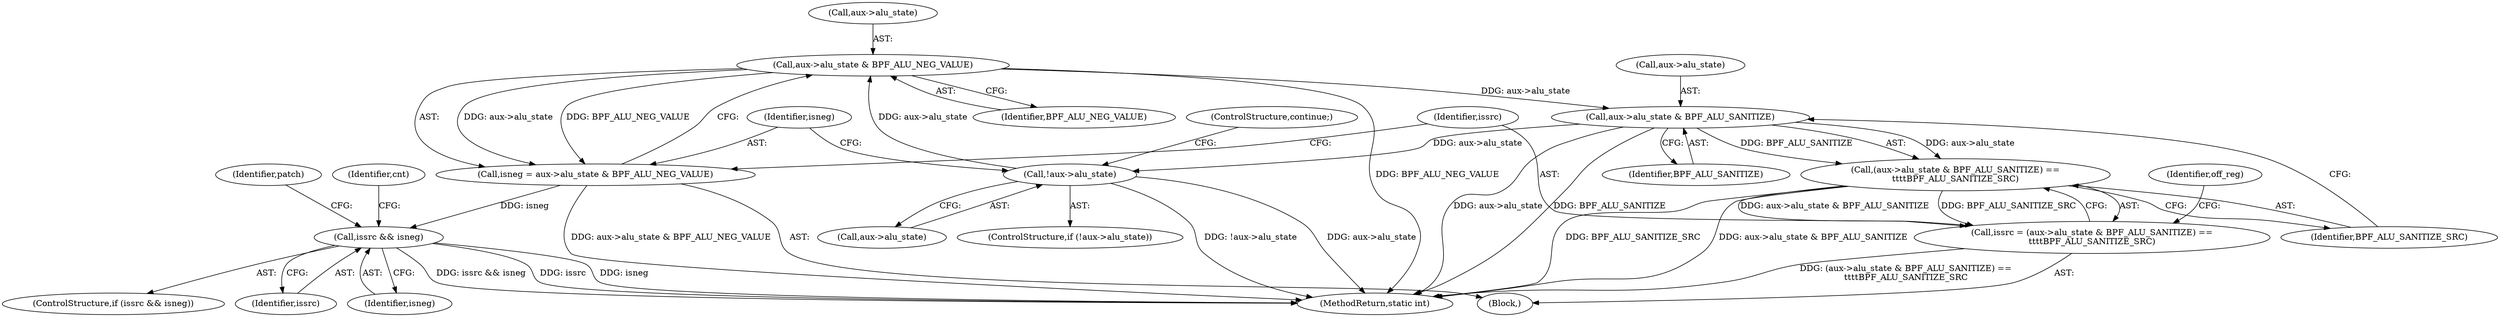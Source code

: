 digraph "0_linux_979d63d50c0c0f7bc537bf821e056cc9fe5abd38_3@pointer" {
"1000446" [label="(Call,aux->alu_state & BPF_ALU_NEG_VALUE)"];
"1000439" [label="(Call,!aux->alu_state)"];
"1000454" [label="(Call,aux->alu_state & BPF_ALU_SANITIZE)"];
"1000446" [label="(Call,aux->alu_state & BPF_ALU_NEG_VALUE)"];
"1000444" [label="(Call,isneg = aux->alu_state & BPF_ALU_NEG_VALUE)"];
"1000571" [label="(Call,issrc && isneg)"];
"1000453" [label="(Call,(aux->alu_state & BPF_ALU_SANITIZE) ==\n\t\t\t\tBPF_ALU_SANITIZE_SRC)"];
"1000451" [label="(Call,issrc = (aux->alu_state & BPF_ALU_SANITIZE) ==\n\t\t\t\tBPF_ALU_SANITIZE_SRC)"];
"1000573" [label="(Identifier,isneg)"];
"1000443" [label="(ControlStructure,continue;)"];
"1000572" [label="(Identifier,issrc)"];
"1000584" [label="(Identifier,cnt)"];
"1000440" [label="(Call,aux->alu_state)"];
"1000438" [label="(ControlStructure,if (!aux->alu_state))"];
"1000454" [label="(Call,aux->alu_state & BPF_ALU_SANITIZE)"];
"1000447" [label="(Call,aux->alu_state)"];
"1000455" [label="(Call,aux->alu_state)"];
"1000400" [label="(Block,)"];
"1000451" [label="(Call,issrc = (aux->alu_state & BPF_ALU_SANITIZE) ==\n\t\t\t\tBPF_ALU_SANITIZE_SRC)"];
"1000461" [label="(Identifier,off_reg)"];
"1000453" [label="(Call,(aux->alu_state & BPF_ALU_SANITIZE) ==\n\t\t\t\tBPF_ALU_SANITIZE_SRC)"];
"1000450" [label="(Identifier,BPF_ALU_NEG_VALUE)"];
"1000446" [label="(Call,aux->alu_state & BPF_ALU_NEG_VALUE)"];
"1000571" [label="(Call,issrc && isneg)"];
"1000570" [label="(ControlStructure,if (issrc && isneg))"];
"1000458" [label="(Identifier,BPF_ALU_SANITIZE)"];
"1001057" [label="(MethodReturn,static int)"];
"1000444" [label="(Call,isneg = aux->alu_state & BPF_ALU_NEG_VALUE)"];
"1000452" [label="(Identifier,issrc)"];
"1000459" [label="(Identifier,BPF_ALU_SANITIZE_SRC)"];
"1000445" [label="(Identifier,isneg)"];
"1000439" [label="(Call,!aux->alu_state)"];
"1000577" [label="(Identifier,patch)"];
"1000446" -> "1000444"  [label="AST: "];
"1000446" -> "1000450"  [label="CFG: "];
"1000447" -> "1000446"  [label="AST: "];
"1000450" -> "1000446"  [label="AST: "];
"1000444" -> "1000446"  [label="CFG: "];
"1000446" -> "1001057"  [label="DDG: BPF_ALU_NEG_VALUE"];
"1000446" -> "1000444"  [label="DDG: aux->alu_state"];
"1000446" -> "1000444"  [label="DDG: BPF_ALU_NEG_VALUE"];
"1000439" -> "1000446"  [label="DDG: aux->alu_state"];
"1000446" -> "1000454"  [label="DDG: aux->alu_state"];
"1000439" -> "1000438"  [label="AST: "];
"1000439" -> "1000440"  [label="CFG: "];
"1000440" -> "1000439"  [label="AST: "];
"1000443" -> "1000439"  [label="CFG: "];
"1000445" -> "1000439"  [label="CFG: "];
"1000439" -> "1001057"  [label="DDG: aux->alu_state"];
"1000439" -> "1001057"  [label="DDG: !aux->alu_state"];
"1000454" -> "1000439"  [label="DDG: aux->alu_state"];
"1000454" -> "1000453"  [label="AST: "];
"1000454" -> "1000458"  [label="CFG: "];
"1000455" -> "1000454"  [label="AST: "];
"1000458" -> "1000454"  [label="AST: "];
"1000459" -> "1000454"  [label="CFG: "];
"1000454" -> "1001057"  [label="DDG: aux->alu_state"];
"1000454" -> "1001057"  [label="DDG: BPF_ALU_SANITIZE"];
"1000454" -> "1000453"  [label="DDG: aux->alu_state"];
"1000454" -> "1000453"  [label="DDG: BPF_ALU_SANITIZE"];
"1000444" -> "1000400"  [label="AST: "];
"1000445" -> "1000444"  [label="AST: "];
"1000452" -> "1000444"  [label="CFG: "];
"1000444" -> "1001057"  [label="DDG: aux->alu_state & BPF_ALU_NEG_VALUE"];
"1000444" -> "1000571"  [label="DDG: isneg"];
"1000571" -> "1000570"  [label="AST: "];
"1000571" -> "1000572"  [label="CFG: "];
"1000571" -> "1000573"  [label="CFG: "];
"1000572" -> "1000571"  [label="AST: "];
"1000573" -> "1000571"  [label="AST: "];
"1000577" -> "1000571"  [label="CFG: "];
"1000584" -> "1000571"  [label="CFG: "];
"1000571" -> "1001057"  [label="DDG: issrc && isneg"];
"1000571" -> "1001057"  [label="DDG: issrc"];
"1000571" -> "1001057"  [label="DDG: isneg"];
"1000453" -> "1000451"  [label="AST: "];
"1000453" -> "1000459"  [label="CFG: "];
"1000459" -> "1000453"  [label="AST: "];
"1000451" -> "1000453"  [label="CFG: "];
"1000453" -> "1001057"  [label="DDG: BPF_ALU_SANITIZE_SRC"];
"1000453" -> "1001057"  [label="DDG: aux->alu_state & BPF_ALU_SANITIZE"];
"1000453" -> "1000451"  [label="DDG: aux->alu_state & BPF_ALU_SANITIZE"];
"1000453" -> "1000451"  [label="DDG: BPF_ALU_SANITIZE_SRC"];
"1000451" -> "1000400"  [label="AST: "];
"1000452" -> "1000451"  [label="AST: "];
"1000461" -> "1000451"  [label="CFG: "];
"1000451" -> "1001057"  [label="DDG: (aux->alu_state & BPF_ALU_SANITIZE) ==\n\t\t\t\tBPF_ALU_SANITIZE_SRC"];
}
